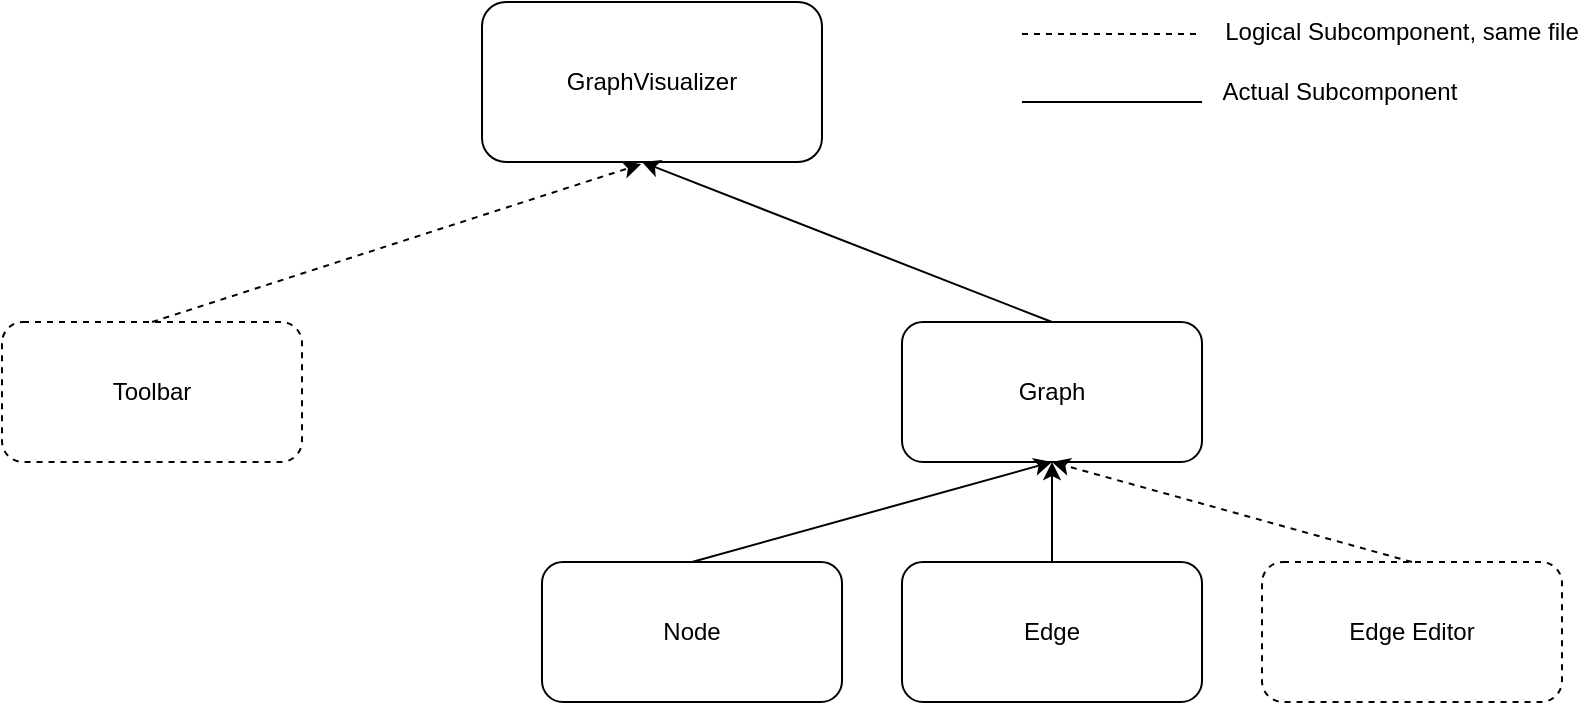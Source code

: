 <mxfile version="13.5.9" type="device"><diagram id="JIJZayivyieXTXUYOBg5" name="Page-1"><mxGraphModel dx="988" dy="644" grid="1" gridSize="10" guides="1" tooltips="1" connect="1" arrows="1" fold="1" page="1" pageScale="1" pageWidth="850" pageHeight="1100" math="0" shadow="0"><root><mxCell id="0"/><mxCell id="1" parent="0"/><mxCell id="9X9bARSvp5RhI14rkSLy-1" value="GraphVisualizer" style="rounded=1;whiteSpace=wrap;html=1;" vertex="1" parent="1"><mxGeometry x="300" y="40" width="170" height="80" as="geometry"/></mxCell><mxCell id="9X9bARSvp5RhI14rkSLy-3" value="Toolbar" style="rounded=1;whiteSpace=wrap;html=1;dashed=1;" vertex="1" parent="1"><mxGeometry x="60" y="200" width="150" height="70" as="geometry"/></mxCell><mxCell id="9X9bARSvp5RhI14rkSLy-4" value="Graph" style="rounded=1;whiteSpace=wrap;html=1;" vertex="1" parent="1"><mxGeometry x="510" y="200" width="150" height="70" as="geometry"/></mxCell><mxCell id="9X9bARSvp5RhI14rkSLy-5" value="Node" style="rounded=1;whiteSpace=wrap;html=1;" vertex="1" parent="1"><mxGeometry x="330" y="320" width="150" height="70" as="geometry"/></mxCell><mxCell id="9X9bARSvp5RhI14rkSLy-6" value="Edge" style="rounded=1;whiteSpace=wrap;html=1;" vertex="1" parent="1"><mxGeometry x="510" y="320" width="150" height="70" as="geometry"/></mxCell><mxCell id="9X9bARSvp5RhI14rkSLy-7" value="Edge Editor" style="rounded=1;whiteSpace=wrap;html=1;dashed=1;" vertex="1" parent="1"><mxGeometry x="690" y="320" width="150" height="70" as="geometry"/></mxCell><mxCell id="9X9bARSvp5RhI14rkSLy-8" value="" style="endArrow=classic;html=1;exitX=0.5;exitY=0;exitDx=0;exitDy=0;entryX=0.468;entryY=1.013;entryDx=0;entryDy=0;entryPerimeter=0;dashed=1;" edge="1" parent="1" source="9X9bARSvp5RhI14rkSLy-3" target="9X9bARSvp5RhI14rkSLy-1"><mxGeometry width="50" height="50" relative="1" as="geometry"><mxPoint x="180" y="170" as="sourcePoint"/><mxPoint x="230" y="120" as="targetPoint"/></mxGeometry></mxCell><mxCell id="9X9bARSvp5RhI14rkSLy-9" value="" style="endArrow=classic;html=1;exitX=0.5;exitY=0;exitDx=0;exitDy=0;" edge="1" parent="1" source="9X9bARSvp5RhI14rkSLy-4"><mxGeometry width="50" height="50" relative="1" as="geometry"><mxPoint x="390" y="210" as="sourcePoint"/><mxPoint x="380" y="120" as="targetPoint"/></mxGeometry></mxCell><mxCell id="9X9bARSvp5RhI14rkSLy-10" value="" style="endArrow=classic;html=1;exitX=0.5;exitY=0;exitDx=0;exitDy=0;entryX=0.5;entryY=1;entryDx=0;entryDy=0;" edge="1" parent="1" source="9X9bARSvp5RhI14rkSLy-5" target="9X9bARSvp5RhI14rkSLy-4"><mxGeometry width="50" height="50" relative="1" as="geometry"><mxPoint x="515" y="290" as="sourcePoint"/><mxPoint x="570" y="280" as="targetPoint"/></mxGeometry></mxCell><mxCell id="9X9bARSvp5RhI14rkSLy-11" value="" style="endArrow=classic;html=1;exitX=0.5;exitY=0;exitDx=0;exitDy=0;entryX=0.5;entryY=1;entryDx=0;entryDy=0;" edge="1" parent="1" source="9X9bARSvp5RhI14rkSLy-6" target="9X9bARSvp5RhI14rkSLy-4"><mxGeometry width="50" height="50" relative="1" as="geometry"><mxPoint x="605" y="220" as="sourcePoint"/><mxPoint x="400" y="140" as="targetPoint"/></mxGeometry></mxCell><mxCell id="9X9bARSvp5RhI14rkSLy-13" value="" style="endArrow=classic;html=1;exitX=0.5;exitY=0;exitDx=0;exitDy=0;entryX=0.5;entryY=1;entryDx=0;entryDy=0;dashed=1;" edge="1" parent="1" source="9X9bARSvp5RhI14rkSLy-7" target="9X9bARSvp5RhI14rkSLy-4"><mxGeometry width="50" height="50" relative="1" as="geometry"><mxPoint x="145" y="210" as="sourcePoint"/><mxPoint x="389.56" y="131.04" as="targetPoint"/></mxGeometry></mxCell><mxCell id="9X9bARSvp5RhI14rkSLy-15" value="" style="endArrow=none;dashed=1;html=1;" edge="1" parent="1"><mxGeometry width="50" height="50" relative="1" as="geometry"><mxPoint x="570" y="56" as="sourcePoint"/><mxPoint x="660" y="56" as="targetPoint"/></mxGeometry></mxCell><mxCell id="9X9bARSvp5RhI14rkSLy-16" value="" style="endArrow=none;html=1;" edge="1" parent="1"><mxGeometry width="50" height="50" relative="1" as="geometry"><mxPoint x="570" y="90" as="sourcePoint"/><mxPoint x="660" y="90" as="targetPoint"/></mxGeometry></mxCell><mxCell id="9X9bARSvp5RhI14rkSLy-18" value="Logical Subcomponent, same file" style="text;html=1;strokeColor=none;fillColor=none;align=center;verticalAlign=middle;whiteSpace=wrap;rounded=0;dashed=1;" vertex="1" parent="1"><mxGeometry x="670" y="40" width="180" height="30" as="geometry"/></mxCell><mxCell id="9X9bARSvp5RhI14rkSLy-19" value="Actual Subcomponent" style="text;html=1;strokeColor=none;fillColor=none;align=center;verticalAlign=middle;whiteSpace=wrap;rounded=0;dashed=1;" vertex="1" parent="1"><mxGeometry x="644" y="70" width="170" height="30" as="geometry"/></mxCell></root></mxGraphModel></diagram></mxfile>
